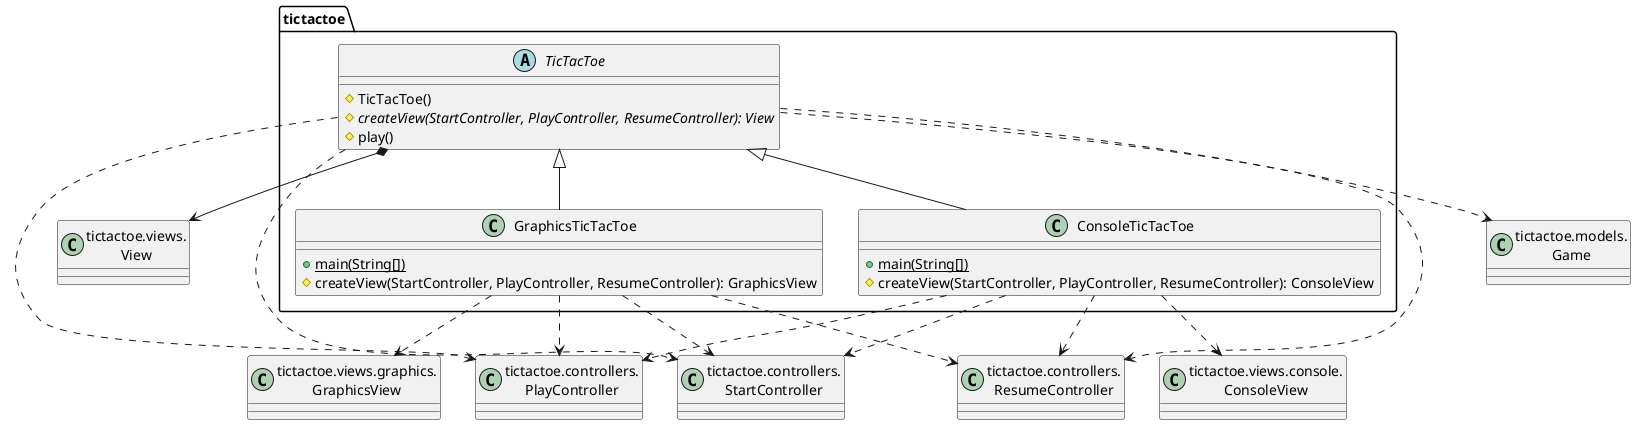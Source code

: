 @startuml paqueteTicTacToe
class View as "tictactoe.views.\nView"
class Game as "tictactoe.models.\nGame"
class StartController as "tictactoe.controllers.\nStartController"
class PlayController as "tictactoe.controllers.\nPlayController"
class ResumeController as "tictactoe.controllers.\nResumeController"
class ConsoleView as "tictactoe.views.console.\nConsoleView"
class GraphicsView as "tictactoe.views.graphics.\nGraphicsView"

class  tictactoe.ConsoleTicTacToe{
  + {static} main(String[])
  # createView(StartController, PlayController, ResumeController): ConsoleView
}
tictactoe.TicTacToe <|-down- tictactoe.ConsoleTicTacToe
tictactoe.ConsoleTicTacToe .down.> StartController
tictactoe.ConsoleTicTacToe .down.> PlayController
tictactoe.ConsoleTicTacToe .down.> ResumeController
tictactoe.ConsoleTicTacToe .down.> ConsoleView

class  tictactoe.GraphicsTicTacToe{
  + {static} main(String[])
  # createView(StartController, PlayController, ResumeController): GraphicsView
}
tictactoe.TicTacToe <|-down- tictactoe.GraphicsTicTacToe
tictactoe.GraphicsTicTacToe .down.> StartController
tictactoe.GraphicsTicTacToe .down.> PlayController
tictactoe.GraphicsTicTacToe .down.> ResumeController
tictactoe.GraphicsTicTacToe .down.> GraphicsView

abstract class  tictactoe.TicTacToe{
  # TicTacToe()
  # {abstract} createView(StartController, PlayController, ResumeController): View
  # play()
}
tictactoe.TicTacToe *-down-> View
tictactoe.TicTacToe .down.> Game
tictactoe.TicTacToe .down.> StartController
tictactoe.TicTacToe .down.> PlayController
tictactoe.TicTacToe .down.> ResumeController
@enduml

@startuml paqueteTicTactoeViews
class Error as "tictactoe.types.\nError"
class StartController as "tictactoe.controllers.\nStartController"
class PlayController as "tictactoe.controllers.\nPlayController"
class ResumeController as "tictactoe.controllers.\nResumeController"
class Console as "usantatecla.utils.\nConsole"

abstract class  tictactoe.views.ErrorView{
  + {static} MESSAGES: String[]
  + ErrorView(Error)
}
tictactoe.views.ErrorView *-down-> Error

enum  tictactoe.views.Message{
  + TITTLE
  + NUMBER_PLAYERS
  + SEPARATOR
  + VERTICAL_LINE_LEFT
  + VERTICAL_LINE_CENTERED
  + VERTICAL_LINE_RIGHT
  + ENTER_COORDINATE_TO_PUT
  + ENTER_COORDINATE_TO_REMOVE
  + COORDINATE_TO_PUT
  + COORDINATE_TO_REMOVE
  + COORDINATE_TO_MOVE
  + PLAYER_WIN
  + RESUME
  - message: String
  - Message(String)
  + getMessage(): String
}

tictactoe.views.Message .down.> Console

abstract class tictactoe.views.View {
  + View(StartController, PlayController, ResumeController)
  + interact()
  # {abstract} start()
  # {abstract} play()
  # {abstract} isResumed(): boolean
}
tictactoe.views.View *-down-> StartController
tictactoe.views.View *-down-> PlayController
tictactoe.views.View *-down-> ResumeController

@enduml

@startuml paqueteTicTactoeViewsConsole
class Coordinate as "tictactoe.models.\nCoordinate"
class Token as "tictactoe.types.\nToken"
class Error as "tictactoe.types.\nError"
abstract class Controller as "tictactoe.controllers.\nController"
class StartController as "tictactoe.controllers.\nStartController"
class PlayController as "tictactoe.controllers.\nPlayController"
class ResumeController as "tictactoe.controllers.\nResumeController"
abstract class View as "tictactoe.views.\nView"
class Message as "tictactoe.views.\nMessage"
class ErrorView as "tictactoe.views.\nErrorView"
class Console as "usantatecla.utils.\nConsole"
class YesNoDialog as "usantatecla.utils.\nYesNoDialog"
class LimitedIntDialog as "usantatecla.utils.\nLimitedIntDialog"

class tictactoe.views.console.ConsoleView{
  + ConsoleView(StartController, PlayController, ResumeController)
  # start()
  # play()
  # isResumed(): boolean
}
tictactoe.views.console.ConsoleView -up-|> View
tictactoe.views.console.ConsoleView *-down-> tictactoe.views.console.StartView
tictactoe.views.console.ConsoleView *-down-> tictactoe.views.console.PlayView
tictactoe.views.console.ConsoleView *-down-> tictactoe.views.console.ResumeView

class tictactoe.views.console.CoordinateView {
  + CoordinateView(PlayController)
  + read(String): Coordinate
}
tictactoe.views.console.CoordinateView *-down-> PlayController
tictactoe.views.console.CoordinateView .down.> tictactoe.views.console.ErrorView
tictactoe.views.console.CoordinateView .down.> Console
tictactoe.views.console.CoordinateView .down.> Error
tictactoe.views.console.CoordinateView .down.> Coordinate

class  tictactoe.views.console.ErrorView{
  ~ ErrorView(Error)
  ~ writeln()
}
tictactoe.views.console.ErrorView .down.> Error
tictactoe.views.console.ErrorView .down.> Console
ErrorView <|-down- tictactoe.views.console.ErrorView

class  tictactoe.views.console.BoardView{
  ~ BoardView(Controller)
  ~ write()
}
tictactoe.views.console.BoardView *-down-> Controller
tictactoe.views.console.BoardView .down.> tictactoe.views.console.TokenView
tictactoe.views.console.BoardView .down.> Coordinate
tictactoe.views.console.BoardView .down.> Message
tictactoe.views.console.BoardView .down.> Console

class  tictactoe.views.console.PlayView{
  ~ PlayView(PlayController)
  ~ interact()
  - put()
  - move()
  + createRandomCoordinate(): Coordinate
}
tictactoe.views.console.PlayView *-down-> PlayController
tictactoe.views.console.PlayView .down.> tictactoe.views.console.BoardView
tictactoe.views.console.PlayView .down.> tictactoe.views.console.TokenView
tictactoe.views.console.PlayView .down.> tictactoe.views.console.CoordinateView
tictactoe.views.console.PlayView .down.> tictactoe.views.console.ErrorView
tictactoe.views.console.PlayView .down.> Coordinate
tictactoe.views.console.PlayView .down.> Message
tictactoe.views.console.PlayView .down.> Error
tictactoe.views.console.PlayView .down.> Console

class  tictactoe.views.console.ResumeView{
  + ResumeView(ResumeController)
  ~ interact(): boolean
}
tictactoe.views.console.ResumeView *-down-> ResumeController
tictactoe.views.console.ResumeView .down.> Message
tictactoe.views.console.ResumeView .down.> YesNoDialog

class tictactoe.views.console.StartView{
  ~ StartView(StartController)
  ~ interact()
}
tictactoe.views.console.StartView *-down-> StartController
tictactoe.views.console.StartView .down.> tictactoe.views.console.BoardView
tictactoe.views.console.StartView .down.> Message
tictactoe.views.console.StartView .down.> Console
tictactoe.views.console.StartView .down.> LimitedIntDialog

class tictactoe.views.console.TokenView{
  ~ TokenView(Token)
  ~ write()
}
tictactoe.views.console.TokenView *-down-> Token
tictactoe.views.console.TokenView .down.> Console

@enduml

@startuml paqueteTicTacToeViewsGraphics
class StartController as "tictactoe.controllers.\nStartController"
class PlayController as "tictactoe.controllers.\nPlayController"
class ResumeController as "tictactoe.controllers.\nResumeController"
abstract class View as "tictactoe.views.\nView"

class  tictactoe.views.graphics.GraphicsView{
  + GraphicsView(StartController, PlayController, ResumeController)
  # start()
  # play()
  # isResumed(): boolean
}
View <|-down- tictactoe.views.graphics.GraphicsView
tictactoe.views.graphics.GraphicsView .down.> StartController
tictactoe.views.graphics.GraphicsView .down.> PlayController
tictactoe.views.graphics.GraphicsView .down.> ResumeController
@enduml


@startuml paqueteTicTactoeModels
class Token as "tictactoe.types.\nToken"
class Error as "tictactoe.types.\nError"
class ClosedInterval as "usantatecla.utils.\nClosedInterval"
class ConcreteCoordinate as "usantatecla.utils.\nConcreteCoordinate"
class Direction as "usantatecla.utils.\nDirection"
interface Coordinate as "usantatecla.utils.\nCoordinate" 

class  tictactoe.models.Board{
  + Board()
  ~ reset()
  ~ getToken(Coordinate): Token
  ~ isCompleted(): boolean
  ~ put(Coordinate, Token)
  ~ move(Coordinate, Coordinate)
  - remove(Coordinate)
  ~ isOccupied(Coordinate, Token): boolean
  ~ isEmpty(Coordinate): boolean
  ~ isTicTacToe(Token): boolean
  - getCoordinates(Token): List<Coordinate>
}

tictactoe.models.Board *-down-> "*" Token
tictactoe.models.Board .down.> tictactoe.models.Coordinate
tictactoe.models.Board .down.> Direction

class  tictactoe.models.Coordinate{
  ~ {static} NULL_COORDINATE: Coordinate
  + {static} DIMENSION: int
  + Coordinate()
  + Coordinate(int, int)
  + isNull(): boolean
  + getDirection(Coordinate): Direction
  ~ inInverseDiagonal(): boolean
  + random()
  + equals(Object): boolean
}
ConcreteCoordinate <|-down- tictactoe.models.Coordinate
tictactoe.models.Coordinate .down.> Error
tictactoe.models.Coordinate .down.> Direction
tictactoe.models.Coordinate .down.> Coordinate
tictactoe.models.Coordinate .down.> ClosedInterval

class  tictactoe.models.Game{
  + Game()
  + reset()
  + setUsers(int)
  + isBoardComplete(): boolean
  + isUser(): boolean
  + put(Coordinate): Error
  + move(Coordinate, Coordinate): Error
  + next(Error)
  + isTicTacToe(): boolean
  + getToken(Coordinate): Token
  + getToken(): Token
  + getMaxPlayers(): int
}
tictactoe.models.Game *-down-> tictactoe.models.Board
tictactoe.models.Game *-down-> tictactoe.models.Turn
tictactoe.models.Game .down.> tictactoe.models.Coordinate
tictactoe.models.Game .down.> Error
tictactoe.models.Game .down.> Token

class  tictactoe.models.Player{
  ~ Player(Token, Board)
  ~ put(Coordinate): Error
  ~ move(Coordinate, Coordinate): Error
  ~ getToken(): Token
}
tictactoe.models.Player *-down-> Token
tictactoe.models.Player *-down-> tictactoe.models.Board
tictactoe.models.Player .down.> tictactoe.models.Coordinate
tictactoe.models.Player .down.> Error

class  tictactoe.models.Turn{
  + {static} NUMBER_PLAYERS: int
  - activePlayer: int
  - users: int
  ~ Turn(Board)
  ~ setUsers(int)
  ~ next()
  ~ isUser(): boolean
  ~ put(Coordinate): Error
  ~ getPlayer(): Player
  ~ move(Coordinate, Coordinate): Error
  ~ getToken(): Token
}

tictactoe.models.Turn *-down-> "*" tictactoe.models.Player
tictactoe.models.Turn *-down-> tictactoe.models.Board
tictactoe.models.Turn .down.-> Token
tictactoe.models.Turn .down.-> Error
tictactoe.models.Turn .down.-> tictactoe.models.Coordinate
@enduml

@startuml paqueteTypes
class ClosedInterval as "usantatecla.utils.\nClosedInterval"

enum  tictactoe.types.Error{
  + NOT_EMPTY
  + NOT_OWNER
  + SAME_COORDINATES
  + NOT_VALID
  + NULL
  + isNull(): boolean
}

enum  tictactoe.types.Token{
  + X
  + O
  + NULL
  + isNull(): boolean
  + {static} get(int): Token
  + toString(): String
}
tictactoe.types.Token .down.> ClosedInterval

@enduml

@startuml paqueteTicTactoeControllers
class Game as "tictactoe.models.\nGame"
class Coordinate as "tictactoe.models.\nCoordinate"
class Error as "tictactoe.types.\nError"
class Token as "tictactoe.types.\nToken"
class ClosedInterval as "usantatecla.utils.\nClosedInterval"

abstract class  tictactoe.controllers.Controller{
  ~ Controller(Game)
  + getToken(Coordinate): Token
}
tictactoe.controllers.Controller *-down-> Game
tictactoe.controllers.Controller .down.> Coordinate

class  tictactoe.controllers.PlayController{
  + PlayController(Game)
  + isBoardComplete(): boolean
  + isTicTacToe(): boolean
  + getToken(): Token
  + isUser(): boolean
  + isValidCoordiante(Coordinate): Error
  + put(Coordinate): Error
  + move(Coordinate,Coordinate): Error
}
tictactoe.controllers.Controller <|-down- tictactoe.controllers.PlayController
tictactoe.controllers.PlayController .down.> Coordinate
tictactoe.controllers.PlayController .down.> Error
tictactoe.controllers.PlayController .down.> Game
tictactoe.controllers.PlayController .down.> Token

class  tictactoe.controllers.ResumeController{
  + ResumeController(Game)
  + resume()
}
tictactoe.controllers.Controller <|-down- tictactoe.controllers.ResumeController
tictactoe.controllers.ResumeController .down.> Game

class  tictactoe.controllers.StartController{
  + StartController(Game)
  + setUsers(int)
  + getMaxPlayers(): int
}
tictactoe.controllers.Controller <|-down- tictactoe.controllers.StartController
tictactoe.controllers.StartController .down.> Game
@enduml

@startuml paqueteUtils

class BufferedReader as "java.io.BufferedReader"{}

class  usantatecla.utils.models.ClosedInterval{
  - min: int
  - max: int
  + ClosedInterval(int,int)
  + isIncluded(int): boolean
  + toString(): String
}

class usantatecla.utils.models.ConcreteCoordinate{
  # row: int
  # column: int
  - {static} ROW: String
  - {static} COLUMN: String
  # ConcreteCoordinate()
  # ConcreteCoordinate(int,int)
  + isNull(): boolean
  + getDirection(Coordinate): Direction
  + inHorizontal(Coordinate): boolean
  + inVertical(Coordinate): boolean
  + inMainDiagonal(): boolean
  # read(String)
  + getRow(): int
  + getColumn(): int
  + hashCode(): int
  + equals(Object): boolean
  + toString(): String
}

usantatecla.utils.models.Coordinate <|-down- usantatecla.utils.models.ConcreteCoordinate
usantatecla.utils.models.ConcreteCoordinate .down.> usantatecla.utils.models.Direction
usantatecla.utils.models.ConcreteCoordinate .down.> usantatecla.utils.views.Console


class usantatecla.utils.views.Console{
  - {static} console: Console
  + {static} instance(): Console
  - readString(String): String
  + readString(): String
  + readInt(String): int
  ~ readChar(String): char
  + writeln()
  + write(String)
  + write(int)
  + writeln(String)
  + writeln(int)
  + write(char)
  - writeError(String)
}
usantatecla.utils.views.Console *-down-> BufferedReader

interface usantatecla.utils.models.Coordinate{
  ~ isNull(): boolean
  ~ getDirection(Coordinate): Direction
  ~ inHorizontal(Coordinate): boolean
  ~ inVertical(Coordinate): boolean
  ~ inMainDiagonal(): boolean
}
usantatecla.utils.models.Coordinate .down.> usantatecla.utils.models.Direction

enum usantatecla.utils.models.Direction{
  VERTICAL
  HORIZONTAL
  MAIN_DIAGONAL
  INVERSE_DIAGONAL
  NULL
}

class usantatecla.utils.LimitedIntDialog{
  - LIMITS: ClosedInterval
  - {static} ERROR_MESSAGE: String
  + LimitedIntDialog(int,int)
  + read(String): int
}

usantatecla.utils.LimitedIntDialog *-down-> usantatecla.utils.models.ClosedInterval
usantatecla.utils.LimitedIntDialog .down.> usantatecla.utils.views.Console

class usantatecla.utils.models.NullCoordinate{
  - {static} instance: NullCoordinate
  + {static} instance(): Coordinate
  + isNull(): boolean
  + getDirection(Coordinate): Direction
  + inHorizontal(Coordinate): boolean
  + inVertical(Coordinate): boolean
  + inMainDiagonal(): boolean
  + hashCode(): int
  + equals(Object): boolean
  + toString(): String
}
usantatecla.utils.models.Coordinate <|-down- usantatecla.utils.models.NullCoordinate
usantatecla.utils.models.NullCoordinate .down.> usantatecla.utils.models.Direction

class usantatecla.utils.views.YesNoDialog{
  - {static} AFIRMATIVE: char
  - {static} NEGATIVE: char
  - {static} SUFFIX: String
  - {static} MESSAGE: String
  - answer: char
  + read(String): boolean
  - isAffirmative(): boolean
  - getAnswer(): char
  - isNegative(): boolean
}
usantatecla.utils.views.YesNoDialog .down.> usantatecla.utils.views.Console
@enduml
